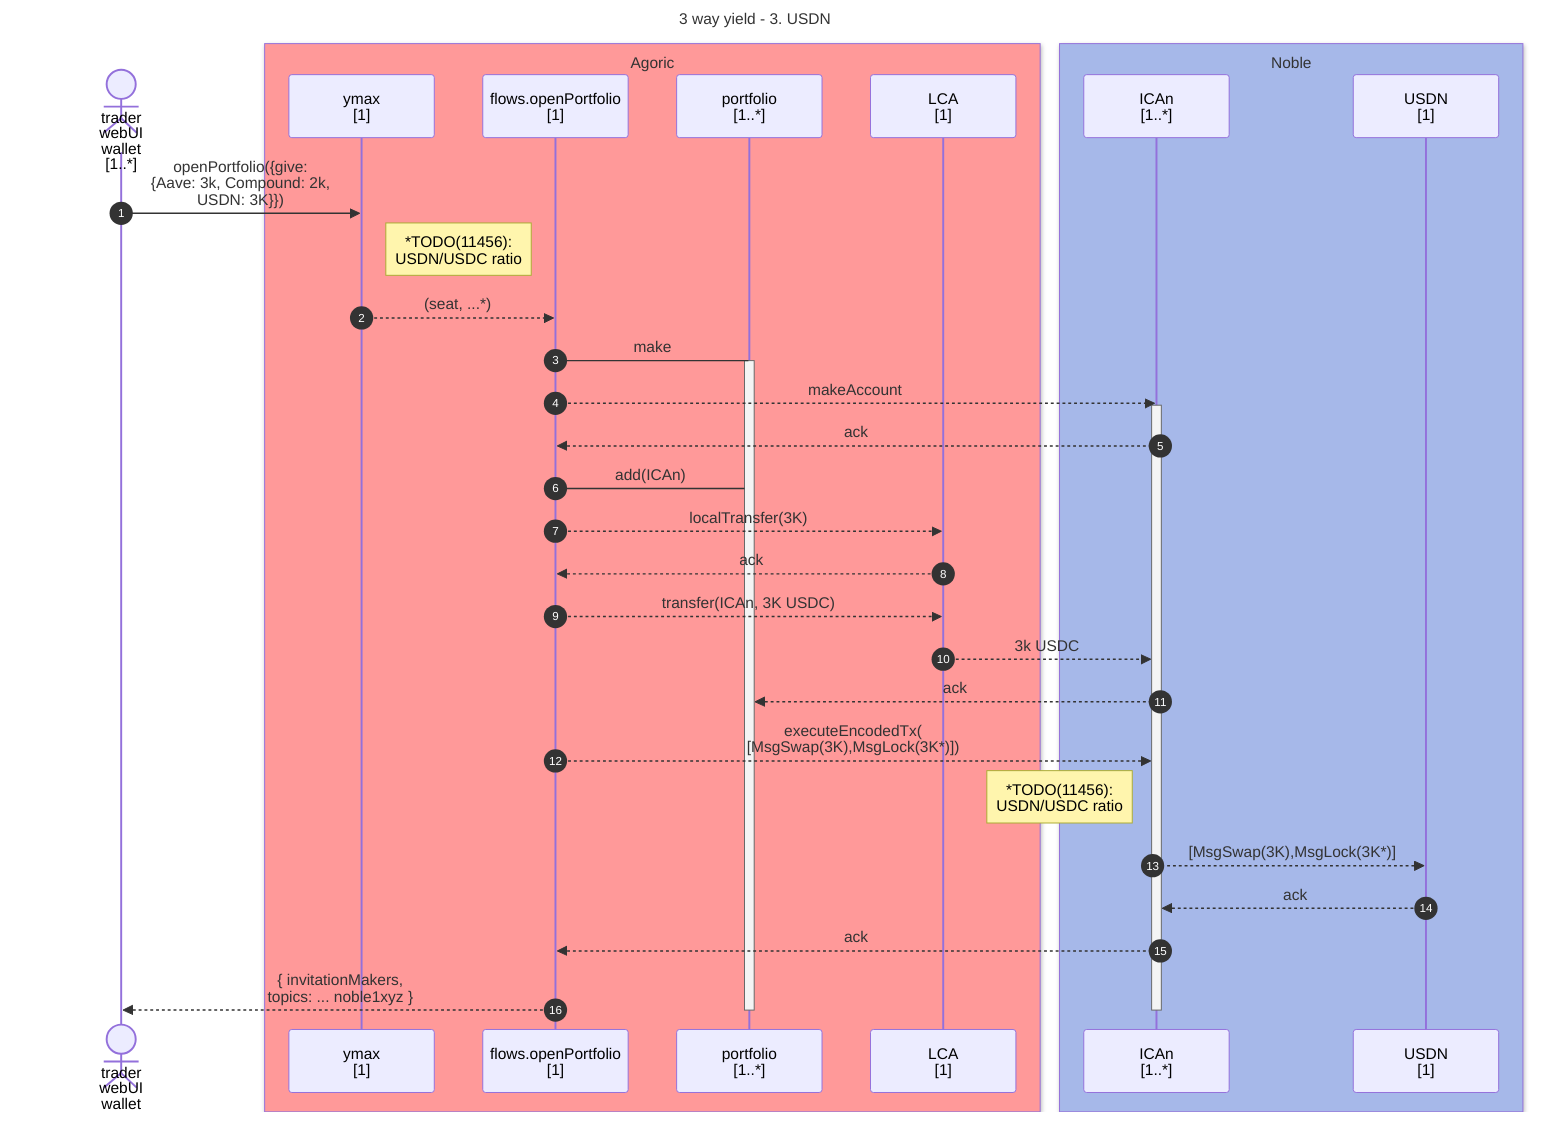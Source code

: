 sequenceDiagram
    title 3 way yield - 3. USDN
    autonumber

    actor trader as trader<br >webUI<br >wallet<br/>[1..*]

    box rgb(255,153,153) Agoric
    participant ymax as ymax<br/>[1]
    participant flow as flows.openPortfolio<br/>[1]
    participant portfolio as portfolio<br/>[1..*]
    participant LCA as LCA<br/>[1]
    end

    box rgb(166,184,233) Noble
    participant ICAn as ICAn<br/>[1..*]
    participant USDN as USDN<br/>[1]
    end

    %% Notation: ->> for initial message, -->> for consequences

    trader ->> ymax: openPortfolio({give:<br/>{Aave: 3k, Compound: 2k,<br/>USDN: 3K}})
    note left of flow: *TODO(11456):<br/>USDN/USDC ratio

    ymax -->> flow: (seat, ...*)

    flow -> portfolio: make
    activate portfolio

    flow -->> ICAn: makeAccount
    activate ICAn
    ICAn -->> flow: ack

    flow -> portfolio: add(ICAn)

    flow -->> LCA: localTransfer(3K)
    LCA -->> flow: ack
    flow -->> LCA: transfer(ICAn, 3K USDC)
    LCA -->> ICAn: 3k USDC
    ICAn -->> portfolio: ack

    flow -->> ICAn: executeEncodedTx(<br/>[MsgSwap(3K),MsgLock(3K*)])
    note left of ICAn: *TODO(11456):<br/>USDN/USDC ratio
    ICAn -->> USDN: [MsgSwap(3K),MsgLock(3K*)]
    USDN -->> ICAn: ack
    ICAn -->> flow: ack
    flow -->> trader: { invitationMakers,<br/>topics: ... noble1xyz }

    deactivate ICAn
    deactivate portfolio